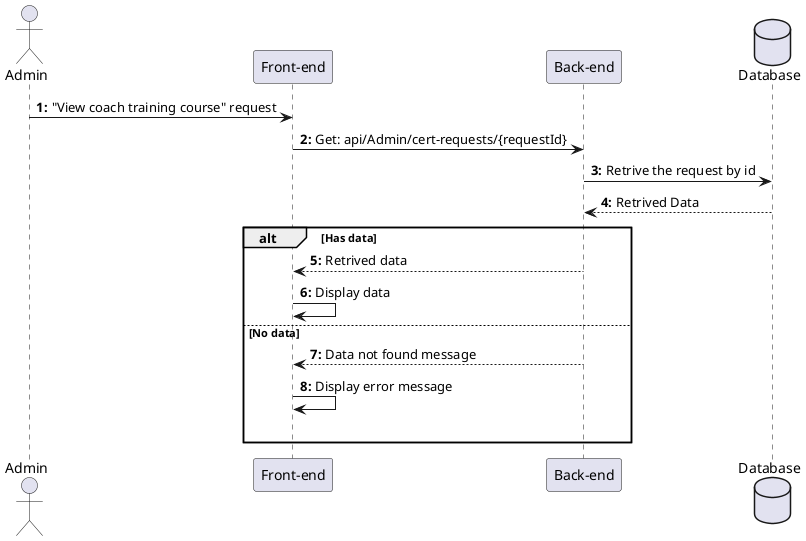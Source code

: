 @startuml ViewCoachVerifyRequestDetail

actor Admin as user
participant "Front-end" as client
participant "Back-end" as server 
database "Database" as db

autonumber "<b>0:"

user -> client : "View coach training course" request 
client -> server : Get: api/Admin/cert-requests/{requestId}
server -> db : Retrive the request by id
db --> server : Retrived Data

alt Has data
    server --> client : Retrived data
    client -> client : Display data

else No data
    server --> client : Data not found message
    client -> client : Display error message 
    |||
end 
@enduml